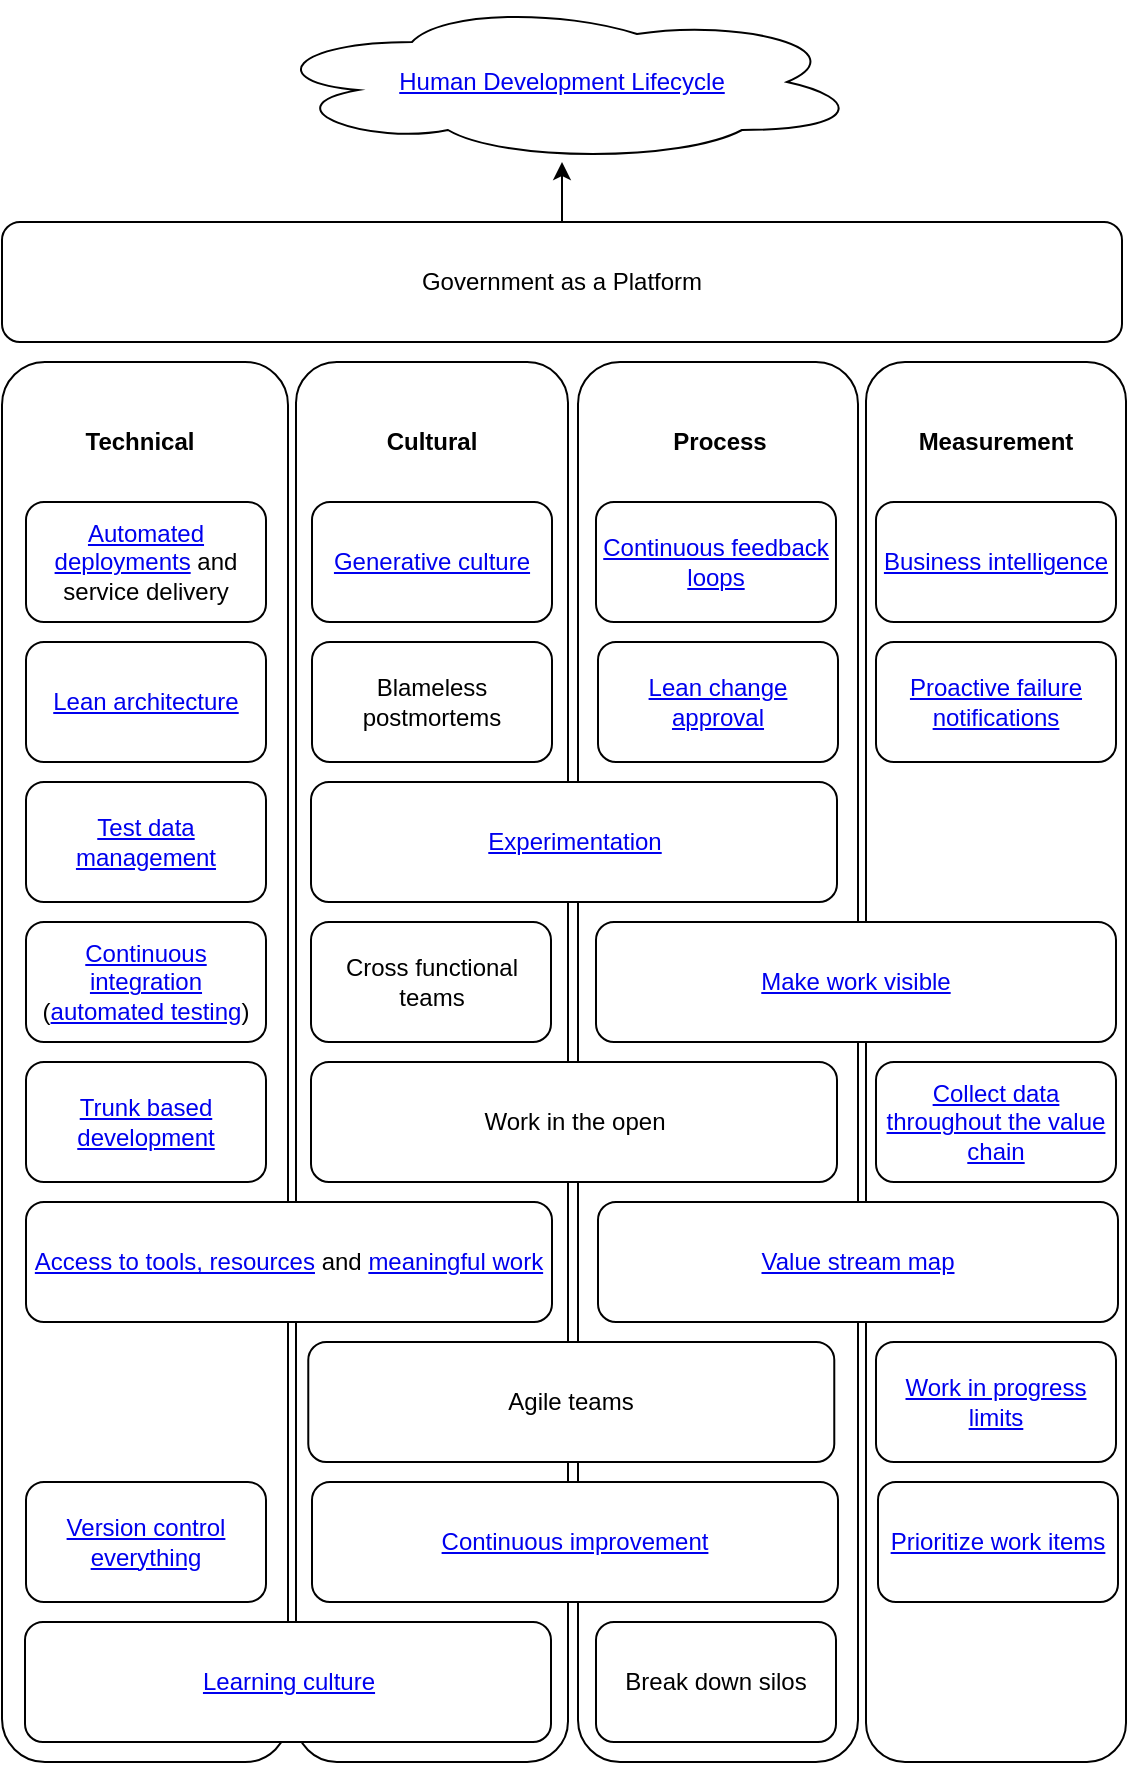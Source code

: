 <mxfile version="12.9.6"><diagram id="-bk_C6BWtBluzct1Dt5Y" name="Page-1"><mxGraphModel dx="1038" dy="526" grid="1" gridSize="10" guides="1" tooltips="1" connect="1" arrows="1" fold="1" page="1" pageScale="1" pageWidth="850" pageHeight="1100" math="0" shadow="0"><root><mxCell id="0"/><mxCell id="1" parent="0"/><mxCell id="78hapkpqb7R9faJW3Deu-1" value="" style="rounded=1;whiteSpace=wrap;html=1;fontStyle=1" parent="1" vertex="1"><mxGeometry x="287" y="250" width="136" height="700" as="geometry"/></mxCell><mxCell id="78hapkpqb7R9faJW3Deu-2" value="" style="rounded=1;whiteSpace=wrap;html=1;fontStyle=1" parent="1" vertex="1"><mxGeometry x="140" y="250" width="143" height="700" as="geometry"/></mxCell><mxCell id="78hapkpqb7R9faJW3Deu-3" value="" style="rounded=1;whiteSpace=wrap;html=1;fontStyle=1" parent="1" vertex="1"><mxGeometry x="428" y="250" width="140" height="700" as="geometry"/></mxCell><mxCell id="78hapkpqb7R9faJW3Deu-4" value="" style="rounded=1;whiteSpace=wrap;html=1;fontStyle=1" parent="1" vertex="1"><mxGeometry x="572" y="250" width="130" height="700" as="geometry"/></mxCell><mxCell id="78hapkpqb7R9faJW3Deu-6" value="&lt;a href=&quot;https://cloud.google.com/solutions/devops/devops-tech-teams-empowered-to-choose-tools&quot;&gt;Access to tools, resources&lt;/a&gt; and &lt;a href=&quot;https://cloud.google.com/solutions/devops/devops-culture-job-satisfaction&quot;&gt;meaningful work&lt;/a&gt;" style="rounded=1;whiteSpace=wrap;html=1;" parent="1" vertex="1"><mxGeometry x="152" y="670" width="263" height="60" as="geometry"/></mxCell><mxCell id="78hapkpqb7R9faJW3Deu-7" value="Work in the open" style="rounded=1;whiteSpace=wrap;html=1;" parent="1" vertex="1"><mxGeometry x="294.5" y="600" width="263" height="60" as="geometry"/></mxCell><mxCell id="78hapkpqb7R9faJW3Deu-8" value="Agile teams" style="rounded=1;whiteSpace=wrap;html=1;" parent="1" vertex="1"><mxGeometry x="293.14" y="740" width="263" height="60" as="geometry"/></mxCell><mxCell id="78hapkpqb7R9faJW3Deu-9" value="&lt;a href=&quot;https://cloud.google.com/solutions/devops/devops-process-team-experimentation&quot;&gt;Experimentation&lt;/a&gt;" style="rounded=1;whiteSpace=wrap;html=1;" parent="1" vertex="1"><mxGeometry x="294.5" y="460" width="263" height="60" as="geometry"/></mxCell><mxCell id="78hapkpqb7R9faJW3Deu-10" value="&lt;a href=&quot;https://cloud.google.com/solutions/devops/devops-measurement-monitoring-systems&quot;&gt;Business intelligence&lt;/a&gt;" style="rounded=1;whiteSpace=wrap;html=1;" parent="1" vertex="1"><mxGeometry x="577" y="320" width="120" height="60" as="geometry"/></mxCell><mxCell id="78hapkpqb7R9faJW3Deu-11" value="&lt;a href=&quot;https://cloud.google.com/solutions/devops/devops-measurement-proactive-failure-notification&quot;&gt;Proactive failure notifications&lt;/a&gt;" style="rounded=1;whiteSpace=wrap;html=1;" parent="1" vertex="1"><mxGeometry x="577" y="390" width="120" height="60" as="geometry"/></mxCell><mxCell id="78hapkpqb7R9faJW3Deu-12" value="&lt;a href=&quot;https://cloud.google.com/solutions/devops/devops-measurement-wip-limits&quot;&gt;Work in progress limits&lt;/a&gt;" style="rounded=1;whiteSpace=wrap;html=1;" parent="1" vertex="1"><mxGeometry x="577" y="740" width="120" height="60" as="geometry"/></mxCell><mxCell id="78hapkpqb7R9faJW3Deu-13" value="&lt;a href=&quot;https://sara-sabr.github.io/ITStrategy/strategy-learning-automating-improving.html&quot;&gt;Continuous improvement&lt;/a&gt;" style="rounded=1;whiteSpace=wrap;html=1;" parent="1" vertex="1"><mxGeometry x="295" y="810" width="263" height="60" as="geometry"/></mxCell><mxCell id="78hapkpqb7R9faJW3Deu-14" value="&lt;a href=&quot;https://cloud.google.com/solutions/devops/devops-tech-deployment-automation&quot;&gt;Automated deployments&lt;/a&gt; and service delivery" style="rounded=1;whiteSpace=wrap;html=1;" parent="1" vertex="1"><mxGeometry x="152" y="320" width="120" height="60" as="geometry"/></mxCell><mxCell id="78hapkpqb7R9faJW3Deu-15" value="&lt;a href=&quot;https://cloud.google.com/solutions/devops/devops-tech-continuous-integration&quot;&gt;Continuous integration&lt;/a&gt; (&lt;a href=&quot;https://cloud.google.com/solutions/devops/devops-tech-test-automation&quot;&gt;automated testing&lt;/a&gt;)" style="rounded=1;whiteSpace=wrap;html=1;" parent="1" vertex="1"><mxGeometry x="152" y="530" width="120" height="60" as="geometry"/></mxCell><mxCell id="78hapkpqb7R9faJW3Deu-16" value="&lt;a href=&quot;https://cloud.google.com/solutions/devops/devops-tech-test-data-management&quot;&gt;Test data management&lt;/a&gt;" style="rounded=1;whiteSpace=wrap;html=1;" parent="1" vertex="1"><mxGeometry x="152" y="460" width="120" height="60" as="geometry"/></mxCell><mxCell id="78hapkpqb7R9faJW3Deu-17" value="&lt;a href=&quot;https://cloud.google.com/solutions/devops/devops-tech-trunk-based-development&quot;&gt;Trunk based development&lt;/a&gt;" style="rounded=1;whiteSpace=wrap;html=1;" parent="1" vertex="1"><mxGeometry x="152" y="600" width="120" height="60" as="geometry"/></mxCell><mxCell id="78hapkpqb7R9faJW3Deu-18" value="&lt;a href=&quot;https://cloud.google.com/solutions/devops/devops-tech-version-control&quot;&gt;Version control everything&lt;/a&gt;" style="rounded=1;whiteSpace=wrap;html=1;" parent="1" vertex="1"><mxGeometry x="152" y="810" width="120" height="60" as="geometry"/></mxCell><mxCell id="78hapkpqb7R9faJW3Deu-19" value="Cross functional teams" style="rounded=1;whiteSpace=wrap;html=1;" parent="1" vertex="1"><mxGeometry x="294.5" y="530" width="120" height="60" as="geometry"/></mxCell><mxCell id="78hapkpqb7R9faJW3Deu-20" value="Break down silos" style="rounded=1;whiteSpace=wrap;html=1;" parent="1" vertex="1"><mxGeometry x="437" y="880" width="120" height="60" as="geometry"/></mxCell><mxCell id="78hapkpqb7R9faJW3Deu-21" value="&lt;a href=&quot;https://cloud.google.com/solutions/devops/devops-process-customer-feedback&quot;&gt;Continuous feedback loops&lt;/a&gt;" style="rounded=1;whiteSpace=wrap;html=1;" parent="1" vertex="1"><mxGeometry x="437" y="320" width="120" height="60" as="geometry"/></mxCell><mxCell id="78hapkpqb7R9faJW3Deu-22" value="&lt;a href=&quot;https://cloud.google.com/solutions/devops/devops-process-work-visibility-in-value-stream&quot;&gt;Value stream map&lt;/a&gt;" style="rounded=1;whiteSpace=wrap;html=1;" parent="1" vertex="1"><mxGeometry x="438" y="670" width="260" height="60" as="geometry"/></mxCell><mxCell id="78hapkpqb7R9faJW3Deu-23" value="&lt;a href=&quot;https://cloud.google.com/solutions/devops/devops-measurement-visual-management&quot;&gt;Make work visible&lt;/a&gt;" style="rounded=1;whiteSpace=wrap;html=1;" parent="1" vertex="1"><mxGeometry x="437" y="530" width="260" height="60" as="geometry"/></mxCell><mxCell id="78hapkpqb7R9faJW3Deu-24" value="&lt;a href=&quot;https://cloud.google.com/solutions/devops/devops-tech-architecture&quot;&gt;Lean architecture&lt;/a&gt;" style="rounded=1;whiteSpace=wrap;html=1;" parent="1" vertex="1"><mxGeometry x="152" y="390" width="120" height="60" as="geometry"/></mxCell><mxCell id="78hapkpqb7R9faJW3Deu-25" value="&lt;a href=&quot;https://cloud.google.com/solutions/devops/devops-culture-westrum-organizational-culture&quot;&gt;Generative culture&lt;/a&gt;" style="rounded=1;whiteSpace=wrap;html=1;" parent="1" vertex="1"><mxGeometry x="295" y="320" width="120" height="60" as="geometry"/></mxCell><mxCell id="78hapkpqb7R9faJW3Deu-26" value="&lt;a href=&quot;https://cloud.google.com/solutions/devops/devops-process-streamlining-change-approval&quot;&gt;Lean change approval&lt;/a&gt;" style="rounded=1;whiteSpace=wrap;html=1;" parent="1" vertex="1"><mxGeometry x="438" y="390" width="120" height="60" as="geometry"/></mxCell><mxCell id="78hapkpqb7R9faJW3Deu-27" value="Blameless postmortems" style="rounded=1;whiteSpace=wrap;html=1;" parent="1" vertex="1"><mxGeometry x="295" y="390" width="120" height="60" as="geometry"/></mxCell><mxCell id="78hapkpqb7R9faJW3Deu-28" value="&lt;a href=&quot;https://cloud.google.com/solutions/devops/devops-measurement-monitoring-systems&quot;&gt;Collect data throughout the value chain&lt;/a&gt;" style="rounded=1;whiteSpace=wrap;html=1;" parent="1" vertex="1"><mxGeometry x="577" y="600" width="120" height="60" as="geometry"/></mxCell><mxCell id="78hapkpqb7R9faJW3Deu-29" value="&lt;a href=&quot;https://cloud.google.com/solutions/devops/devops-process-working-in-small-batches&quot;&gt;Prioritize work items&lt;/a&gt;" style="rounded=1;whiteSpace=wrap;html=1;" parent="1" vertex="1"><mxGeometry x="578" y="810" width="120" height="60" as="geometry"/></mxCell><mxCell id="78hapkpqb7R9faJW3Deu-30" value="&lt;b&gt;Technical&lt;/b&gt;" style="text;html=1;strokeColor=none;fillColor=none;align=center;verticalAlign=middle;whiteSpace=wrap;rounded=0;" parent="1" vertex="1"><mxGeometry x="164" y="280" width="90" height="20" as="geometry"/></mxCell><mxCell id="78hapkpqb7R9faJW3Deu-31" value="&lt;b&gt;Cultural&lt;/b&gt;" style="text;html=1;strokeColor=none;fillColor=none;align=center;verticalAlign=middle;whiteSpace=wrap;rounded=0;" parent="1" vertex="1"><mxGeometry x="335" y="280" width="40" height="20" as="geometry"/></mxCell><mxCell id="78hapkpqb7R9faJW3Deu-32" value="&lt;div&gt;&lt;b&gt;Process&lt;/b&gt;&lt;/div&gt;" style="text;html=1;strokeColor=none;fillColor=none;align=center;verticalAlign=middle;whiteSpace=wrap;rounded=0;" parent="1" vertex="1"><mxGeometry x="479" y="280" width="40" height="20" as="geometry"/></mxCell><mxCell id="78hapkpqb7R9faJW3Deu-33" value="&lt;b&gt;Measurement&lt;/b&gt;" style="text;html=1;strokeColor=none;fillColor=none;align=center;verticalAlign=middle;whiteSpace=wrap;rounded=0;" parent="1" vertex="1"><mxGeometry x="617" y="280" width="40" height="20" as="geometry"/></mxCell><mxCell id="J1eTKJzRUmr2SgCcCviv-1" value="&lt;a href=&quot;https://sara-sabr.github.io/ITStrategy/strategy-learning-automating-improving.html&quot;&gt;Learning culture&lt;/a&gt;" style="rounded=1;whiteSpace=wrap;html=1;" parent="1" vertex="1"><mxGeometry x="151.5" y="880" width="263" height="60" as="geometry"/></mxCell><mxCell id="LaExLXw8jD6kd_SvOe6S-5" value="" style="edgeStyle=orthogonalEdgeStyle;rounded=0;orthogonalLoop=1;jettySize=auto;html=1;" parent="1" source="LaExLXw8jD6kd_SvOe6S-3" target="LaExLXw8jD6kd_SvOe6S-4" edge="1"><mxGeometry relative="1" as="geometry"/></mxCell><mxCell id="LaExLXw8jD6kd_SvOe6S-3" value="Government as a Platform" style="rounded=1;whiteSpace=wrap;html=1;" parent="1" vertex="1"><mxGeometry x="140" y="180" width="560" height="60" as="geometry"/></mxCell><UserObject label="&lt;a href=&quot;https://sara-sabr.github.io/ITStrategy/human-development-life-cycle.html&quot;&gt;Human Development Lifecycle&lt;/a&gt;" id="LaExLXw8jD6kd_SvOe6S-4"><mxCell style="ellipse;shape=cloud;whiteSpace=wrap;html=1;" parent="1" vertex="1"><mxGeometry x="270" y="70" width="300" height="80" as="geometry"/></mxCell></UserObject></root></mxGraphModel></diagram></mxfile>